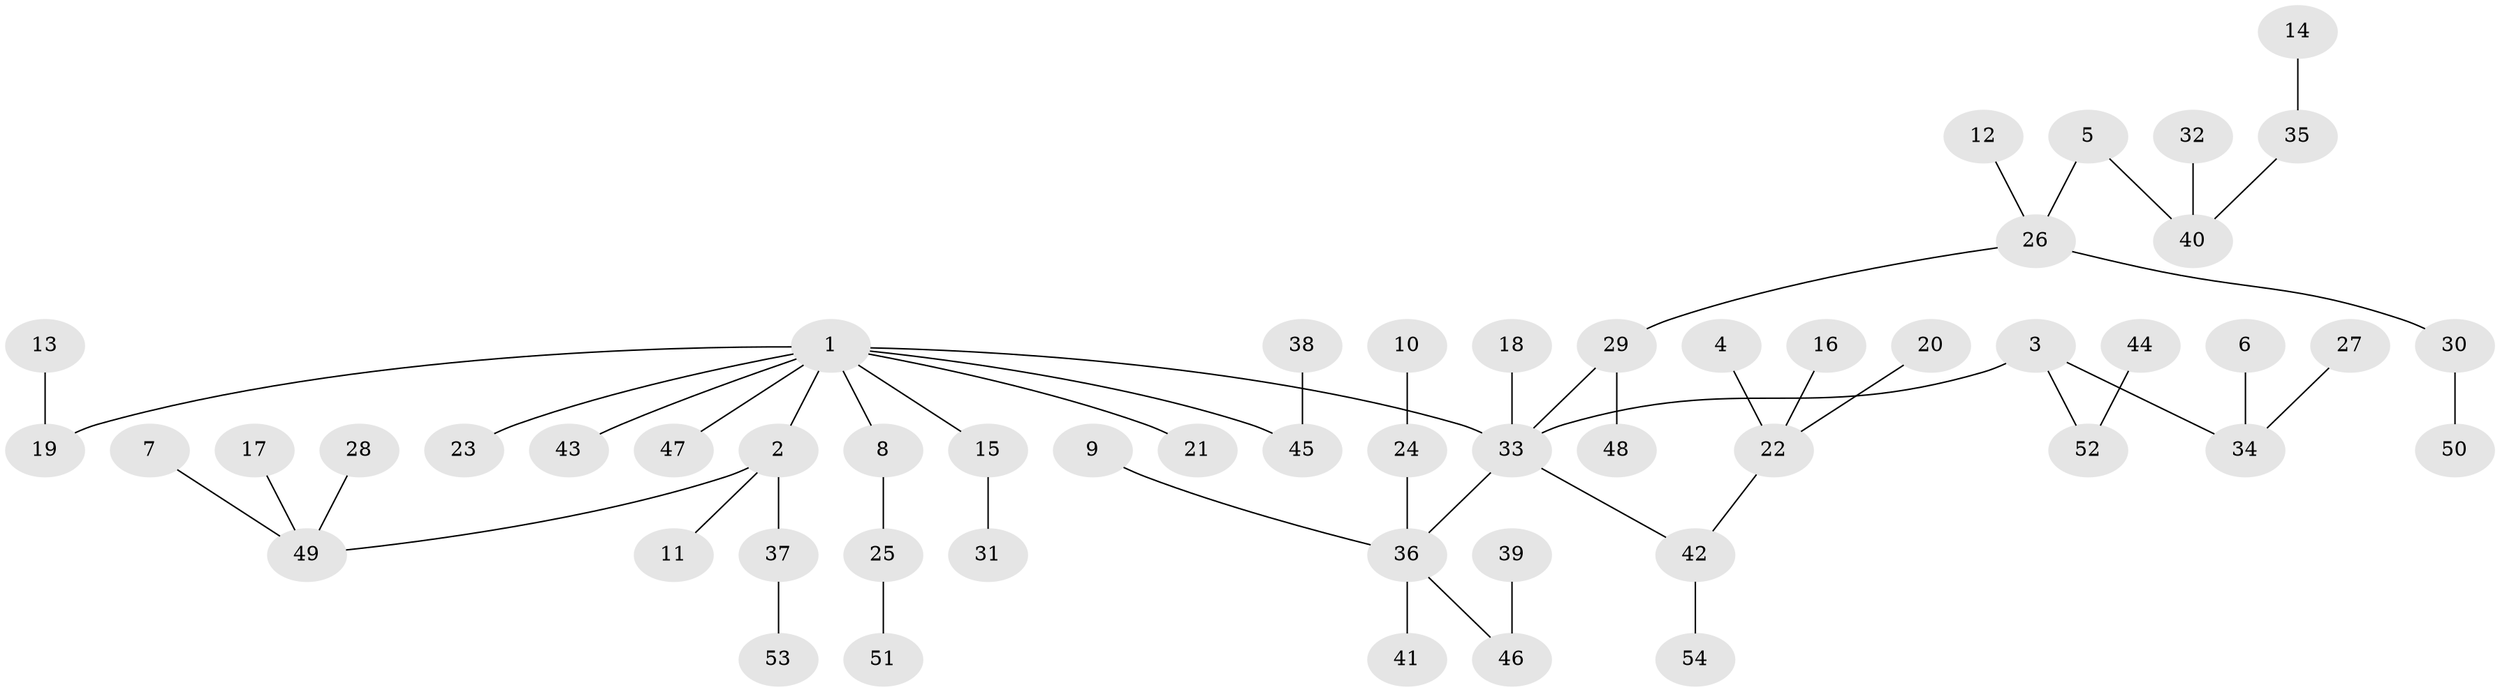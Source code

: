 // original degree distribution, {5: 0.046296296296296294, 6: 0.018518518518518517, 3: 0.12037037037037036, 7: 0.009259259259259259, 2: 0.24074074074074073, 4: 0.05555555555555555, 1: 0.5092592592592593}
// Generated by graph-tools (version 1.1) at 2025/26/03/09/25 03:26:26]
// undirected, 54 vertices, 53 edges
graph export_dot {
graph [start="1"]
  node [color=gray90,style=filled];
  1;
  2;
  3;
  4;
  5;
  6;
  7;
  8;
  9;
  10;
  11;
  12;
  13;
  14;
  15;
  16;
  17;
  18;
  19;
  20;
  21;
  22;
  23;
  24;
  25;
  26;
  27;
  28;
  29;
  30;
  31;
  32;
  33;
  34;
  35;
  36;
  37;
  38;
  39;
  40;
  41;
  42;
  43;
  44;
  45;
  46;
  47;
  48;
  49;
  50;
  51;
  52;
  53;
  54;
  1 -- 2 [weight=1.0];
  1 -- 8 [weight=1.0];
  1 -- 15 [weight=1.0];
  1 -- 19 [weight=1.0];
  1 -- 21 [weight=1.0];
  1 -- 23 [weight=1.0];
  1 -- 33 [weight=1.0];
  1 -- 43 [weight=1.0];
  1 -- 45 [weight=1.0];
  1 -- 47 [weight=1.0];
  2 -- 11 [weight=1.0];
  2 -- 37 [weight=1.0];
  2 -- 49 [weight=1.0];
  3 -- 33 [weight=1.0];
  3 -- 34 [weight=1.0];
  3 -- 52 [weight=1.0];
  4 -- 22 [weight=1.0];
  5 -- 26 [weight=1.0];
  5 -- 40 [weight=1.0];
  6 -- 34 [weight=1.0];
  7 -- 49 [weight=1.0];
  8 -- 25 [weight=1.0];
  9 -- 36 [weight=1.0];
  10 -- 24 [weight=1.0];
  12 -- 26 [weight=1.0];
  13 -- 19 [weight=1.0];
  14 -- 35 [weight=1.0];
  15 -- 31 [weight=1.0];
  16 -- 22 [weight=1.0];
  17 -- 49 [weight=1.0];
  18 -- 33 [weight=1.0];
  20 -- 22 [weight=1.0];
  22 -- 42 [weight=1.0];
  24 -- 36 [weight=1.0];
  25 -- 51 [weight=1.0];
  26 -- 29 [weight=1.0];
  26 -- 30 [weight=1.0];
  27 -- 34 [weight=1.0];
  28 -- 49 [weight=1.0];
  29 -- 33 [weight=1.0];
  29 -- 48 [weight=1.0];
  30 -- 50 [weight=1.0];
  32 -- 40 [weight=1.0];
  33 -- 36 [weight=1.0];
  33 -- 42 [weight=1.0];
  35 -- 40 [weight=1.0];
  36 -- 41 [weight=1.0];
  36 -- 46 [weight=1.0];
  37 -- 53 [weight=1.0];
  38 -- 45 [weight=1.0];
  39 -- 46 [weight=1.0];
  42 -- 54 [weight=1.0];
  44 -- 52 [weight=1.0];
}
